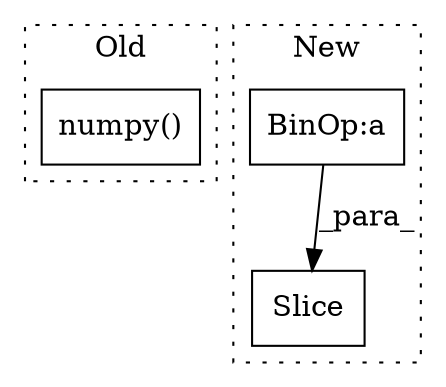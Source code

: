 digraph G {
subgraph cluster0 {
1 [label="numpy()" a="75" s="15245" l="28" shape="box"];
label = "Old";
style="dotted";
}
subgraph cluster1 {
2 [label="Slice" a="80" s="14382" l="23" shape="box"];
3 [label="BinOp:a" a="82" s="14387" l="3" shape="box"];
label = "New";
style="dotted";
}
3 -> 2 [label="_para_"];
}